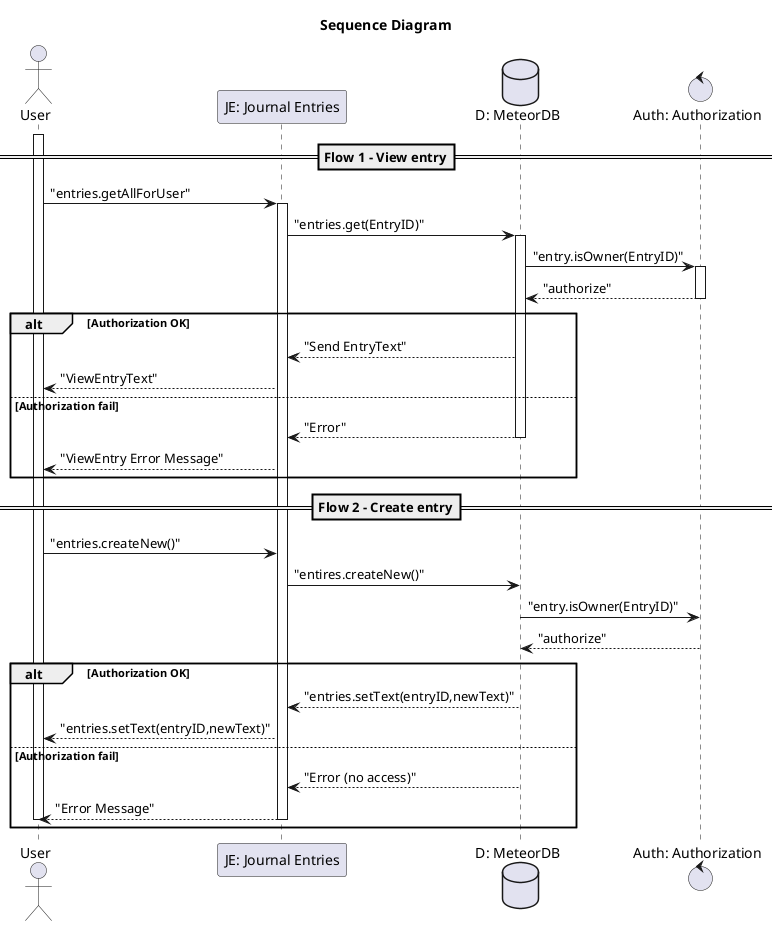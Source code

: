 @startuml
title Sequence Diagram
== Flow 1 - View entry==
actor "User" as MR
participant "JE: Journal Entries" as JE
database "D: MeteorDB" as D
control "Auth: Authorization" as AS
activate MR
MR -> JE: "entries.getAllForUser"
activate JE
JE -> D: "entries.get(EntryID)"
activate D
D -> AS: "entry.isOwner(EntryID)"
activate AS
AS --> D: "authorize"
deactivate AS
alt Authorization OK
D --> JE: "Send EntryText"
JE --> MR: "ViewEntryText"
else Authorization fail
D --> JE: "Error"
deactivate D
JE --> MR: "ViewEntry Error Message"
end
== Flow 2 - Create entry==
MR -> JE: "entries.createNew()"
JE -> D: "entires.createNew()"
D -> AS: "entry.isOwner(EntryID)"
AS --> D: "authorize"
alt Authorization OK
D --> JE: "entries.setText(entryID,newText)"
JE --> MR: "entries.setText(entryID,newText)"
else Authorization fail
D --> JE: "Error (no access)"
deactivate D
JE --> MR: "Error Message"
deactivate JE
deactivate MR
end
@enduml
